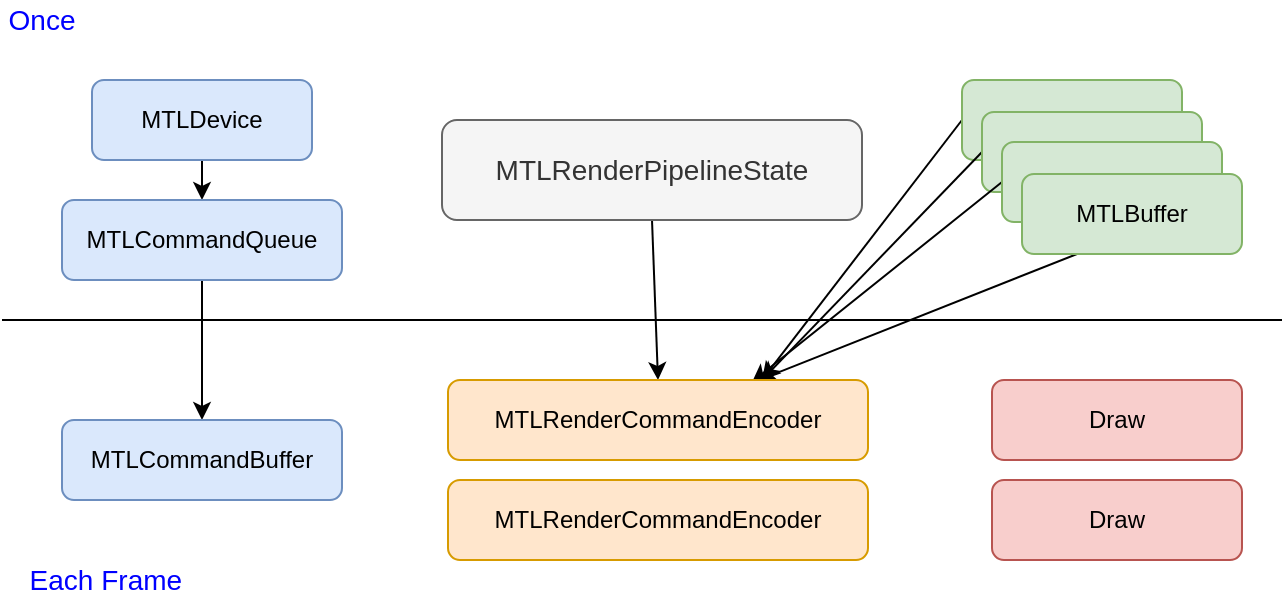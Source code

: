 <mxfile version="12.1.0" type="device" pages="1"><diagram id="JeeYsXzZvq6xjXpIYBHo" name="Page-1"><mxGraphModel dx="1106" dy="860" grid="1" gridSize="10" guides="1" tooltips="1" connect="1" arrows="1" fold="1" page="1" pageScale="1" pageWidth="850" pageHeight="1100" math="0" shadow="0"><root><mxCell id="0"/><mxCell id="1" parent="0"/><mxCell id="-lSopm5b1lHY7PIcuyM4-7" value="" style="endArrow=none;html=1;exitX=0;exitY=0.5;exitDx=0;exitDy=0;entryX=1;entryY=0.5;entryDx=0;entryDy=0;" edge="1" parent="1"><mxGeometry width="50" height="50" relative="1" as="geometry"><mxPoint x="80" y="280" as="sourcePoint"/><mxPoint x="720" y="280" as="targetPoint"/></mxGeometry></mxCell><mxCell id="-lSopm5b1lHY7PIcuyM4-17" style="edgeStyle=none;rounded=0;orthogonalLoop=1;jettySize=auto;html=1;exitX=0.5;exitY=1;exitDx=0;exitDy=0;entryX=0.5;entryY=0;entryDx=0;entryDy=0;fontSize=14;fontColor=#0000FF;" edge="1" parent="1" source="-lSopm5b1lHY7PIcuyM4-14" target="-lSopm5b1lHY7PIcuyM4-15"><mxGeometry relative="1" as="geometry"/></mxCell><mxCell id="-lSopm5b1lHY7PIcuyM4-14" value="MTLDevice" style="rounded=1;whiteSpace=wrap;html=1;fillColor=#dae8fc;strokeColor=#6c8ebf;" vertex="1" parent="1"><mxGeometry x="125" y="160" width="110" height="40" as="geometry"/></mxCell><mxCell id="-lSopm5b1lHY7PIcuyM4-25" style="edgeStyle=none;rounded=0;orthogonalLoop=1;jettySize=auto;html=1;exitX=0.5;exitY=1;exitDx=0;exitDy=0;fontSize=14;fontColor=#FFFFFF;" edge="1" parent="1" source="-lSopm5b1lHY7PIcuyM4-15" target="-lSopm5b1lHY7PIcuyM4-24"><mxGeometry relative="1" as="geometry"/></mxCell><mxCell id="-lSopm5b1lHY7PIcuyM4-15" value="MTLCommandQueue" style="rounded=1;whiteSpace=wrap;html=1;fillColor=#dae8fc;strokeColor=#6c8ebf;" vertex="1" parent="1"><mxGeometry x="110" y="220" width="140" height="40" as="geometry"/></mxCell><mxCell id="-lSopm5b1lHY7PIcuyM4-16" value="Once" style="text;html=1;strokeColor=none;fillColor=none;align=center;verticalAlign=middle;whiteSpace=wrap;rounded=0;fontColor=#0000FF;fontSize=14;" vertex="1" parent="1"><mxGeometry x="80" y="120" width="40" height="20" as="geometry"/></mxCell><mxCell id="-lSopm5b1lHY7PIcuyM4-29" style="edgeStyle=none;rounded=0;orthogonalLoop=1;jettySize=auto;html=1;exitX=0.5;exitY=1;exitDx=0;exitDy=0;entryX=0.5;entryY=0;entryDx=0;entryDy=0;fontSize=14;fontColor=#FFFFFF;" edge="1" parent="1" source="-lSopm5b1lHY7PIcuyM4-18" target="-lSopm5b1lHY7PIcuyM4-27"><mxGeometry relative="1" as="geometry"/></mxCell><mxCell id="-lSopm5b1lHY7PIcuyM4-18" value="MTLRenderPipelineState" style="rounded=1;whiteSpace=wrap;html=1;fontSize=14;fillColor=#f5f5f5;strokeColor=#666666;fontColor=#333333;" vertex="1" parent="1"><mxGeometry x="300" y="180" width="210" height="50" as="geometry"/></mxCell><mxCell id="-lSopm5b1lHY7PIcuyM4-33" style="edgeStyle=none;rounded=0;orthogonalLoop=1;jettySize=auto;html=1;exitX=0;exitY=0.5;exitDx=0;exitDy=0;fontSize=14;fontColor=#FFFFFF;" edge="1" parent="1" source="-lSopm5b1lHY7PIcuyM4-19"><mxGeometry relative="1" as="geometry"><mxPoint x="460" y="310" as="targetPoint"/></mxGeometry></mxCell><mxCell id="-lSopm5b1lHY7PIcuyM4-19" value="MTLBuffer" style="rounded=1;whiteSpace=wrap;html=1;fillColor=#d5e8d4;strokeColor=#82b366;" vertex="1" parent="1"><mxGeometry x="560" y="160" width="110" height="40" as="geometry"/></mxCell><mxCell id="-lSopm5b1lHY7PIcuyM4-32" style="edgeStyle=none;rounded=0;orthogonalLoop=1;jettySize=auto;html=1;exitX=0;exitY=0.5;exitDx=0;exitDy=0;fontSize=14;fontColor=#FFFFFF;" edge="1" parent="1" source="-lSopm5b1lHY7PIcuyM4-20"><mxGeometry relative="1" as="geometry"><mxPoint x="460" y="310" as="targetPoint"/></mxGeometry></mxCell><mxCell id="-lSopm5b1lHY7PIcuyM4-20" value="MTLBuffer" style="rounded=1;whiteSpace=wrap;html=1;fillColor=#d5e8d4;strokeColor=#82b366;" vertex="1" parent="1"><mxGeometry x="570" y="176" width="110" height="40" as="geometry"/></mxCell><mxCell id="-lSopm5b1lHY7PIcuyM4-31" style="edgeStyle=none;rounded=0;orthogonalLoop=1;jettySize=auto;html=1;exitX=0;exitY=0.5;exitDx=0;exitDy=0;entryX=0.724;entryY=0.025;entryDx=0;entryDy=0;entryPerimeter=0;fontSize=14;fontColor=#FFFFFF;" edge="1" parent="1" source="-lSopm5b1lHY7PIcuyM4-21" target="-lSopm5b1lHY7PIcuyM4-27"><mxGeometry relative="1" as="geometry"/></mxCell><mxCell id="-lSopm5b1lHY7PIcuyM4-21" value="MTLBuffer" style="rounded=1;whiteSpace=wrap;html=1;fillColor=#d5e8d4;strokeColor=#82b366;" vertex="1" parent="1"><mxGeometry x="580" y="191" width="110" height="40" as="geometry"/></mxCell><mxCell id="-lSopm5b1lHY7PIcuyM4-30" style="edgeStyle=none;rounded=0;orthogonalLoop=1;jettySize=auto;html=1;exitX=0.25;exitY=1;exitDx=0;exitDy=0;fontSize=14;fontColor=#FFFFFF;" edge="1" parent="1" source="-lSopm5b1lHY7PIcuyM4-22" target="-lSopm5b1lHY7PIcuyM4-27"><mxGeometry relative="1" as="geometry"/></mxCell><mxCell id="-lSopm5b1lHY7PIcuyM4-22" value="MTLBuffer" style="rounded=1;whiteSpace=wrap;html=1;fillColor=#d5e8d4;strokeColor=#82b366;" vertex="1" parent="1"><mxGeometry x="590" y="207" width="110" height="40" as="geometry"/></mxCell><mxCell id="-lSopm5b1lHY7PIcuyM4-24" value="MTLCommandBuffer" style="rounded=1;whiteSpace=wrap;html=1;fillColor=#dae8fc;strokeColor=#6c8ebf;" vertex="1" parent="1"><mxGeometry x="110" y="330" width="140" height="40" as="geometry"/></mxCell><mxCell id="-lSopm5b1lHY7PIcuyM4-26" value="&amp;nbsp;Each Frame" style="text;html=1;strokeColor=none;fillColor=none;align=center;verticalAlign=middle;whiteSpace=wrap;rounded=0;fontColor=#0000FF;fontSize=14;" vertex="1" parent="1"><mxGeometry x="80" y="400" width="100" height="20" as="geometry"/></mxCell><mxCell id="-lSopm5b1lHY7PIcuyM4-27" value="MTLRenderCommandEncoder" style="rounded=1;whiteSpace=wrap;html=1;fillColor=#ffe6cc;strokeColor=#d79b00;" vertex="1" parent="1"><mxGeometry x="303" y="310" width="210" height="40" as="geometry"/></mxCell><mxCell id="-lSopm5b1lHY7PIcuyM4-28" value="MTLRenderCommandEncoder" style="rounded=1;whiteSpace=wrap;html=1;fillColor=#ffe6cc;strokeColor=#d79b00;" vertex="1" parent="1"><mxGeometry x="303" y="360" width="210" height="40" as="geometry"/></mxCell><mxCell id="-lSopm5b1lHY7PIcuyM4-34" value="Draw" style="rounded=1;whiteSpace=wrap;html=1;fillColor=#f8cecc;strokeColor=#b85450;" vertex="1" parent="1"><mxGeometry x="575" y="310" width="125" height="40" as="geometry"/></mxCell><mxCell id="-lSopm5b1lHY7PIcuyM4-35" value="Draw" style="rounded=1;whiteSpace=wrap;html=1;fillColor=#f8cecc;strokeColor=#b85450;" vertex="1" parent="1"><mxGeometry x="575" y="360" width="125" height="40" as="geometry"/></mxCell></root></mxGraphModel></diagram></mxfile>